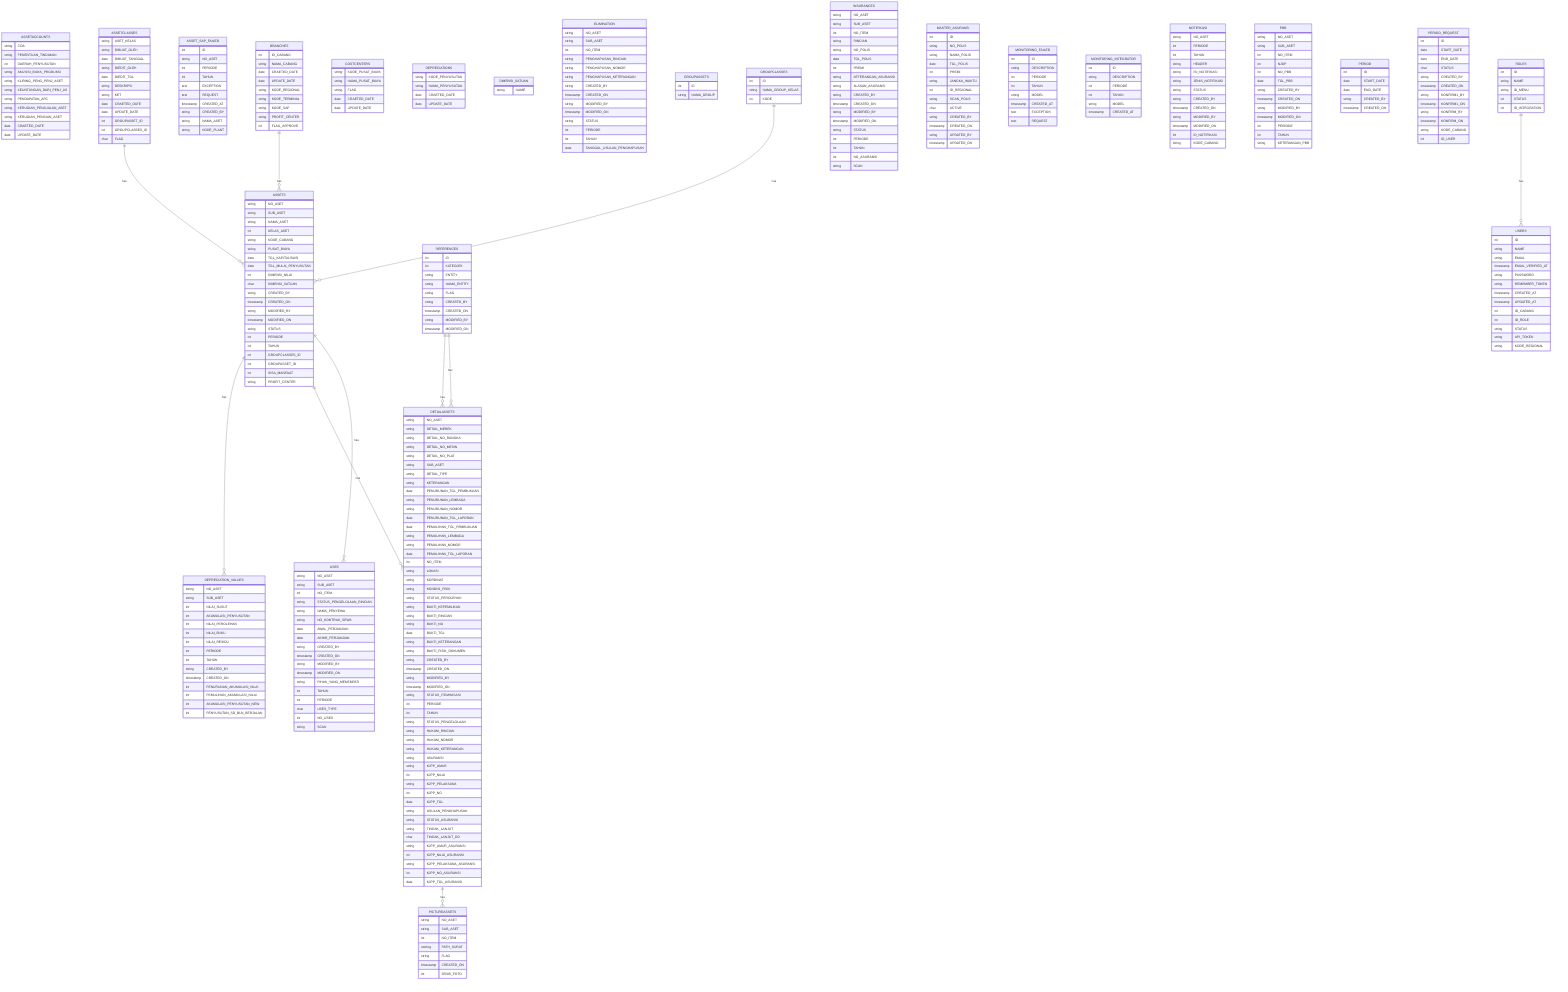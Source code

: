 erDiagram
    ASSETACCOUNTS {
        string COA
        string PENENTUAN_TINDAKAN
        int DAERAH_PENYUSUTAN
        string AKUSISI_BIAYA_PRODUKSI
        string KLIRING_PENG_PENJ_ASET
        string KEUNTUNGAN_DARI_PENJ_AS
        string PENDAPATAN_APC
        string KERUGIAN_PENJUALAN_ASET
        string KERUGIAN_PENSIUN_ASET
        date CRAETED_DATE
        date UPDATE_DATE
    }
    ASSETCLASSES {
        string ASET_KELAS
        string DIBUAT_OLEH
        date DIBUAT_TANGGAL
        string DIEDIT_OLEH
        date DIEDIT_TGL
        string DESKRIPSI
        string KET
        date CRAETED_DATE
        date UPDATE_DATE
        int GROUPASSET_ID
        int GROUPCLASSES_ID
        char FLAG
    }
    ASSETS {
        string NO_ASET
        string SUB_ASET
        string NAMA_ASET
        int KELAS_ASET
        string KODE_CABANG
        string PUSAT_BIAYA
        date TGL_KAPITALISASI
        date TGL_MULAI_PENYUSUTAN
        int DIMENSI_NILAI
        char DIMENSI_SATUAN
        string CREATED_BY
        timestamp CREATED_ON
        string MODIFIED_BY
        timestamp MODIFIED_ON
        string STATUS
        int PERIODE
        int TAHUN
        int GROUPCLASSES_ID
        int GROUPASSET_ID
        int SISA_MANFAAT
        string PROFIT_CENTER
    }
    ASSET_SAP_FAILED {
        int ID
        string NO_ASET
        int PERIODE
        int TAHUN
        text EXCEPTION
        text REQUEST
        timestamp CREATED_AT
        string CREATED_BY
        string NAMA_ASET
        string KODE_PLANT
    }
    BRANCHES {
        int ID_CABANG
        string NAMA_CABANG
        date CRAETED_DATE
        date UPDATE_DATE
        string KODE_REGIONAL
        string KODE_TERMINAL
        string KODE_SAP
        string PROFIT_CENTER
        int FLAG_APPROVE
    }
    COSTCENTERS {
        string KODE_PUSAT_BIAYA
        string NAMA_PUSAT_BIAYA
        string FLAG
        date CRAETED_DATE
        date UPDATE_DATE
    }
    DEPRECIATIONS {
        string KODE_PENYUSUTAN
        string NAMA_PENYUSUTAN
        date CRAETED_DATE
        date UPDATE_DATE
    }
    DEPRECIATION_VALUES {
        string NO_ASET
        string SUB_ASET
        int NILAI_SUSUT
        int AKUMULASI_PENYUSUTAN
        int NILAI_PEROLEHAN
        int NILAI_BUKU
        int NILAI_RESIDU
        int PERIODE
        int TAHUN
        string CREATED_BY
        timestamp CREATED_ON
        int PENURUNAN_AKUMULASI_NILAI
        int PEMULIHAN_AKUMULASI_NILAI
        int AKUMULASI_PENYUSUTAN_NEW
        int PENYUSUTAN_SD_BLN_BERJALAN
    }
    DETAILASSETS {
        string NO_ASET
        string DETAIL_MEREK
        string DETAIL_NO_RANGKA
        string DETAIL_NO_MESIN
        string DETAIL_NO_PLAT
        string SUB_ASET
        string DETAIL_TIPE
        string KETERANGAN
        date PENURUNAN_TGL_PEMBUKUAN
        string PENURUNAN_LEMBAGA
        string PENURUNAN_NOMOR
        date PENURUNAN_TGL_LAPORAN
        date PEMULIHAN_TGL_PEMBUKUAN
        string PEMULIHAN_LEMBAGA
        string PEMULIHAN_NOMOR
        date PEMULIHAN_TGL_LAPORAN
        int NO_ITEM
        string LOKASI
        string KORDINAT
        string KONDISI_FISIK
        string STATUS_PEROLEHAN
        string BUKTI_KEPEMILIKAN
        string BUKTI_RINCIAN
        string BUKTI_NO
        date BUKTI_TGL
        string BUKTI_KETERANGAN
        string BUKTI_FISIK_DOKUMEN
        string CREATED_BY
        timestamp CREATED_ON
        string MODIFIED_BY
        timestamp MODIFIED_ON
        string STATUS_ITEMINISASI
        int PERIODE
        int TAHUN
        string STATUS_PENGELOLAAN
        string HUKUM_RINCIAN
        string HUKUM_NOMOR
        string HUKUM_KETERANGAN
        string ASURANSI
        string KJPP_UMUR
        int KJPP_NILAI
        string KJPP_PELAKSANA
        int KJPP_NO
        date KJPP_TGL
        string USULAN_PENGHAPUSAN
        string STATUS_ASURANSI
        string TINDAK_LANJUT
        char TINDAK_LANJUT_DD
        string KJPP_UMUR_ASURANSI
        int KJPP_NILAI_ASURANSI
        string KJPP_PELAKSANA_ASURANSI
        int KJPP_NO_ASURANSI
        date KJPP_TGL_ASURANSI
    }
    DIMENSI_SATUAN {
        string NAME
    }
    ELIMINATION {
        string NO_ASET
        string SUB_ASET
        int NO_ITEM
        string PENGHAPUSAN_RINCIAN
        string PENGHAPUSAN_NOMOR
        string PENGHAPUSAN_KETERANGAN
        string CREATED_BY
        timestamp CREATED_ON
        string MODIFIED_BY
        timestamp MODIFIED_ON
        string STATUS
        int PERIODE
        int TAHUN
        date TANGGAL_USULAN_PENGHAPUSAN
    }
    GROUPASSETS {
        int ID
        string NAMA_GROUP
    }
    GROUPCLASSES {
        int ID
        string NAMA_GROUP_KELAS
        int KODE
    }
    INSURANCES {
        string NO_ASET
        string SUB_ASET
        int NO_ITEM
        string RINCIAN
        string NO_POLIS
        date TGL_POLIS
        int PREMI
        string KETERANGAN_ASURANSI
        string ALASAN_ASURANSI
        string CREATED_BY
        timestamp CREATED_ON
        string MODIFIED_BY
        timestamp MODIFIED_ON
        string STATUS
        int PERIODE
        int TAHUN
        int NO_ASURANSI
        string SCAN
    }
    MASTER_ASURANSI {
        int ID
        string NO_POLIS
        string NAMA_POLIS
        date TGL_POLIS
        int PREMI
        string JANGKA_WAKTU
        int ID_REGIONAL
        string SCAN_POLIS
        char ACTIVE
        string CREATED_BY
        timestamp CREATED_ON
        string UPDATED_BY
        timestamp UPDATED_ON
    }
    MONITORING_FAILED {
        int ID
        string DESCRIPTION
        int PERIODE
        int TAHUN
        string MODEL
        timestamp CREATED_AT
        text EXCEPTION
        text REQUEST
    }
    MONITORING_INTEGRATOR {
        int ID
        string DESCRIPTION
        int PERIODE
        int TAHUN
        string MODEL
        timestamp CREATED_AT
    }
    NOTIFIKASI {
        string NO_ASET
        int PERIODE
        int TAHUN
        string HEADER
        string ISI_NOTIFIKASI
        string JENIS_NOTIFIKASI
        string STATUS
        string CREATED_BY
        timestamp CREATED_ON
        string MODIFIED_BY
        timestamp MODIFIED_ON
        int ID_NOTIFIKASI
        string KODE_CABANG
    }
    PBB {
        string NO_ASET
        string SUB_ASET
        int NO_ITEM
        int NJOP
        int NO_PBB
        date TGL_PBB
        string CREATED_BY
        timestamp CREATED_ON
        string MODIFIED_BY
        timestamp MODIFIED_ON
        int PERIODE
        int TAHUN
        string KETERANGAN_PBB
    }
    PERIOD {
        int ID
        date START_DATE
        date END_DATE
        string CREATED_BY
        timestamp CREATED_ON
    }
    PERIOD_REQUEST {
        int ID
        date START_DATE
        date END_DATE
        char STATUS
        string CREATED_BY
        timestamp CREATED_ON
        string KONFIRM1_BY
        timestamp KONFIRM1_ON
        string KONFIRM_BY
        timestamp KONFIRM_ON
        string KODE_CABANG
        int ID_USER
    }
    PICTUREASSETS {
        string NO_ASET
        string SUB_ASET
        int NO_ITEM
        nstring PATH_SURAT
        string FLAG
        timestamp CREATED_ON
        int JENIS_FOTO
    }
    REFERENCES {
        int ID
        int KATEGORI
        string ENTITY
        string NAMA_ENTITY
        string FLAG
        string CREATED_BY
        timestamp CREATED_ON
        string MODIFIED_BY
        timestamp MODIFIED_ON
    }
    ROLES {
        int ID
        string NAME
        string ID_MENU
        int STATUS
        int ID_INTEGRATION
    }
    USERS {
        int ID
        string NAME
        string EMAIL
        timestamp EMAIL_VERIFIED_AT
        string PASSWORD
        string REMEMBER_TOKEN
        timestamp CREATED_AT
        timestamp UPDATED_AT
        int ID_CABANG
        int ID_ROLE
        string STATUS
        string API_TOKEN
        string KODE_REGIONAL
    }
    USES {
        string NO_ASET
        string SUB_ASET
        int NO_ITEM
        string STATUS_PENGELOLAAN_RINCIAN
        string NAMA_PENYEWA
        string NO_KONTRAK_SEWA
        date AWAL_PERJANJIAN
        date AKHIR_PERJANJIAN
        string CREATED_BY
        timestamp CREATED_ON
        string MODIFIED_BY
        timestamp MODIFIED_ON
        string PIHAK_YANG_MENEMPATI
        int TAHUN
        int PERIODE
        char USES_TYPE
        int NO_USES
        string SCAN
    }
    ASSETCLASSES ||--o{ ASSETS : "has"
    BRANCHES ||--o{ ASSETS : "has"
    GROUPCLASSES ||--o{ ASSETS : "has"
    ASSETS ||--o{ DEPRECIATION_VALUES : "has"
    ASSETS ||--o{ DETAILASSETS : "has"
    REFERENCES ||--o{ DETAILASSETS : "has"
    REFERENCES ||--o{ DETAILASSETS : "has"
    DETAILASSETS ||--o{ PICTUREASSETS : "has"
    ROLES ||--o{ USERS : "has"
    ASSETS ||--o{ USES : "has"